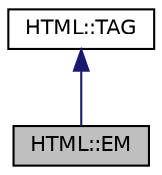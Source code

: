 digraph "HTML::EM"
{
  edge [fontname="Helvetica",fontsize="10",labelfontname="Helvetica",labelfontsize="10"];
  node [fontname="Helvetica",fontsize="10",shape=record];
  Node2 [label="HTML::EM",height=0.2,width=0.4,color="black", fillcolor="grey75", style="filled", fontcolor="black"];
  Node3 -> Node2 [dir="back",color="midnightblue",fontsize="10",style="solid",fontname="Helvetica"];
  Node3 [label="HTML::TAG",height=0.2,width=0.4,color="black", fillcolor="white", style="filled",URL="$class_h_t_m_l_1_1_t_a_g.html"];
}
